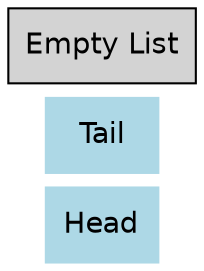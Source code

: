 digraph g {
node [shape=box, style=filled, fontname="Helvetica"];
Head [label="Head",color=lightblue, fillcolor=lightblue];
Tail [label="Tail",color=lightblue, fillcolor=lightblue];
"Empty List"
rankdir=LR;
nodesep = 0.1
}
